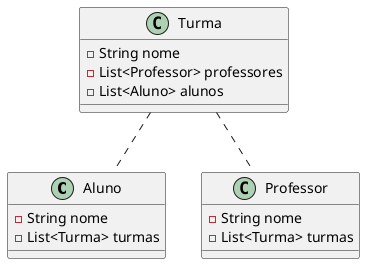 @startuml
class Aluno {
- String nome
- List<Turma> turmas
}

class Professor {
- String nome
- List<Turma> turmas
}

class Turma {
- String nome
- List<Professor> professores
- List<Aluno> alunos
}
Turma .. Aluno
Turma .. Professor
@enduml
